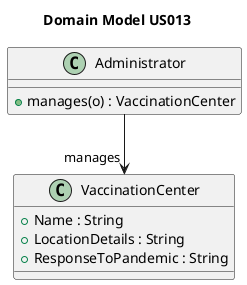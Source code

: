 @startuml
title Domain Model US013

class Administrator {
  +manages(o) : VaccinationCenter
}

class VaccinationCenter {
  +Name : String
  +LocationDetails : String
  +ResponseToPandemic : String
}

Administrator --> "manages" VaccinationCenter

@enduml
